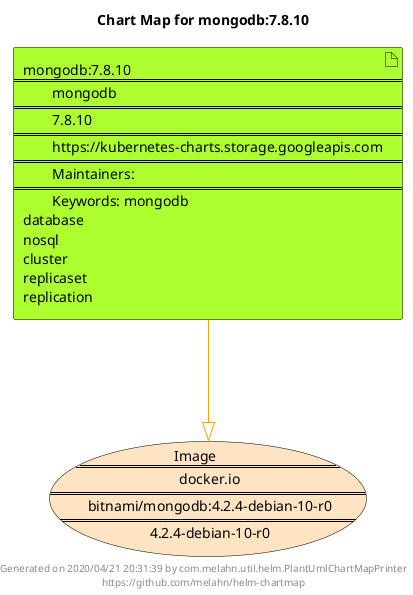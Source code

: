 @startuml
skinparam linetype ortho
skinparam backgroundColor white
skinparam usecaseBorderColor black
skinparam usecaseArrowColor LightSlateGray
skinparam artifactBorderColor black
skinparam artifactArrowColor LightSlateGray

title Chart Map for mongodb:7.8.10

'There is one referenced Helm Chart
artifact "mongodb:7.8.10\n====\n\tmongodb\n====\n\t7.8.10\n====\n\thttps://kubernetes-charts.storage.googleapis.com\n====\n\tMaintainers: \n====\n\tKeywords: mongodb\ndatabase\nnosql\ncluster\nreplicaset\nreplication" as mongodb_7_8_10 #GreenYellow

'There is one referenced Docker Image
usecase "Image\n====\n\tdocker.io\n====\n\tbitnami/mongodb:4.2.4-debian-10-r0\n====\n\t4.2.4-debian-10-r0" as docker_io_bitnami_mongodb_4_2_4_debian_10_r0 #Bisque

'Chart Dependencies
mongodb_7_8_10--[#orange]-|>docker_io_bitnami_mongodb_4_2_4_debian_10_r0

center footer Generated on 2020/04/21 20:31:39 by com.melahn.util.helm.PlantUmlChartMapPrinter\nhttps://github.com/melahn/helm-chartmap
@enduml
